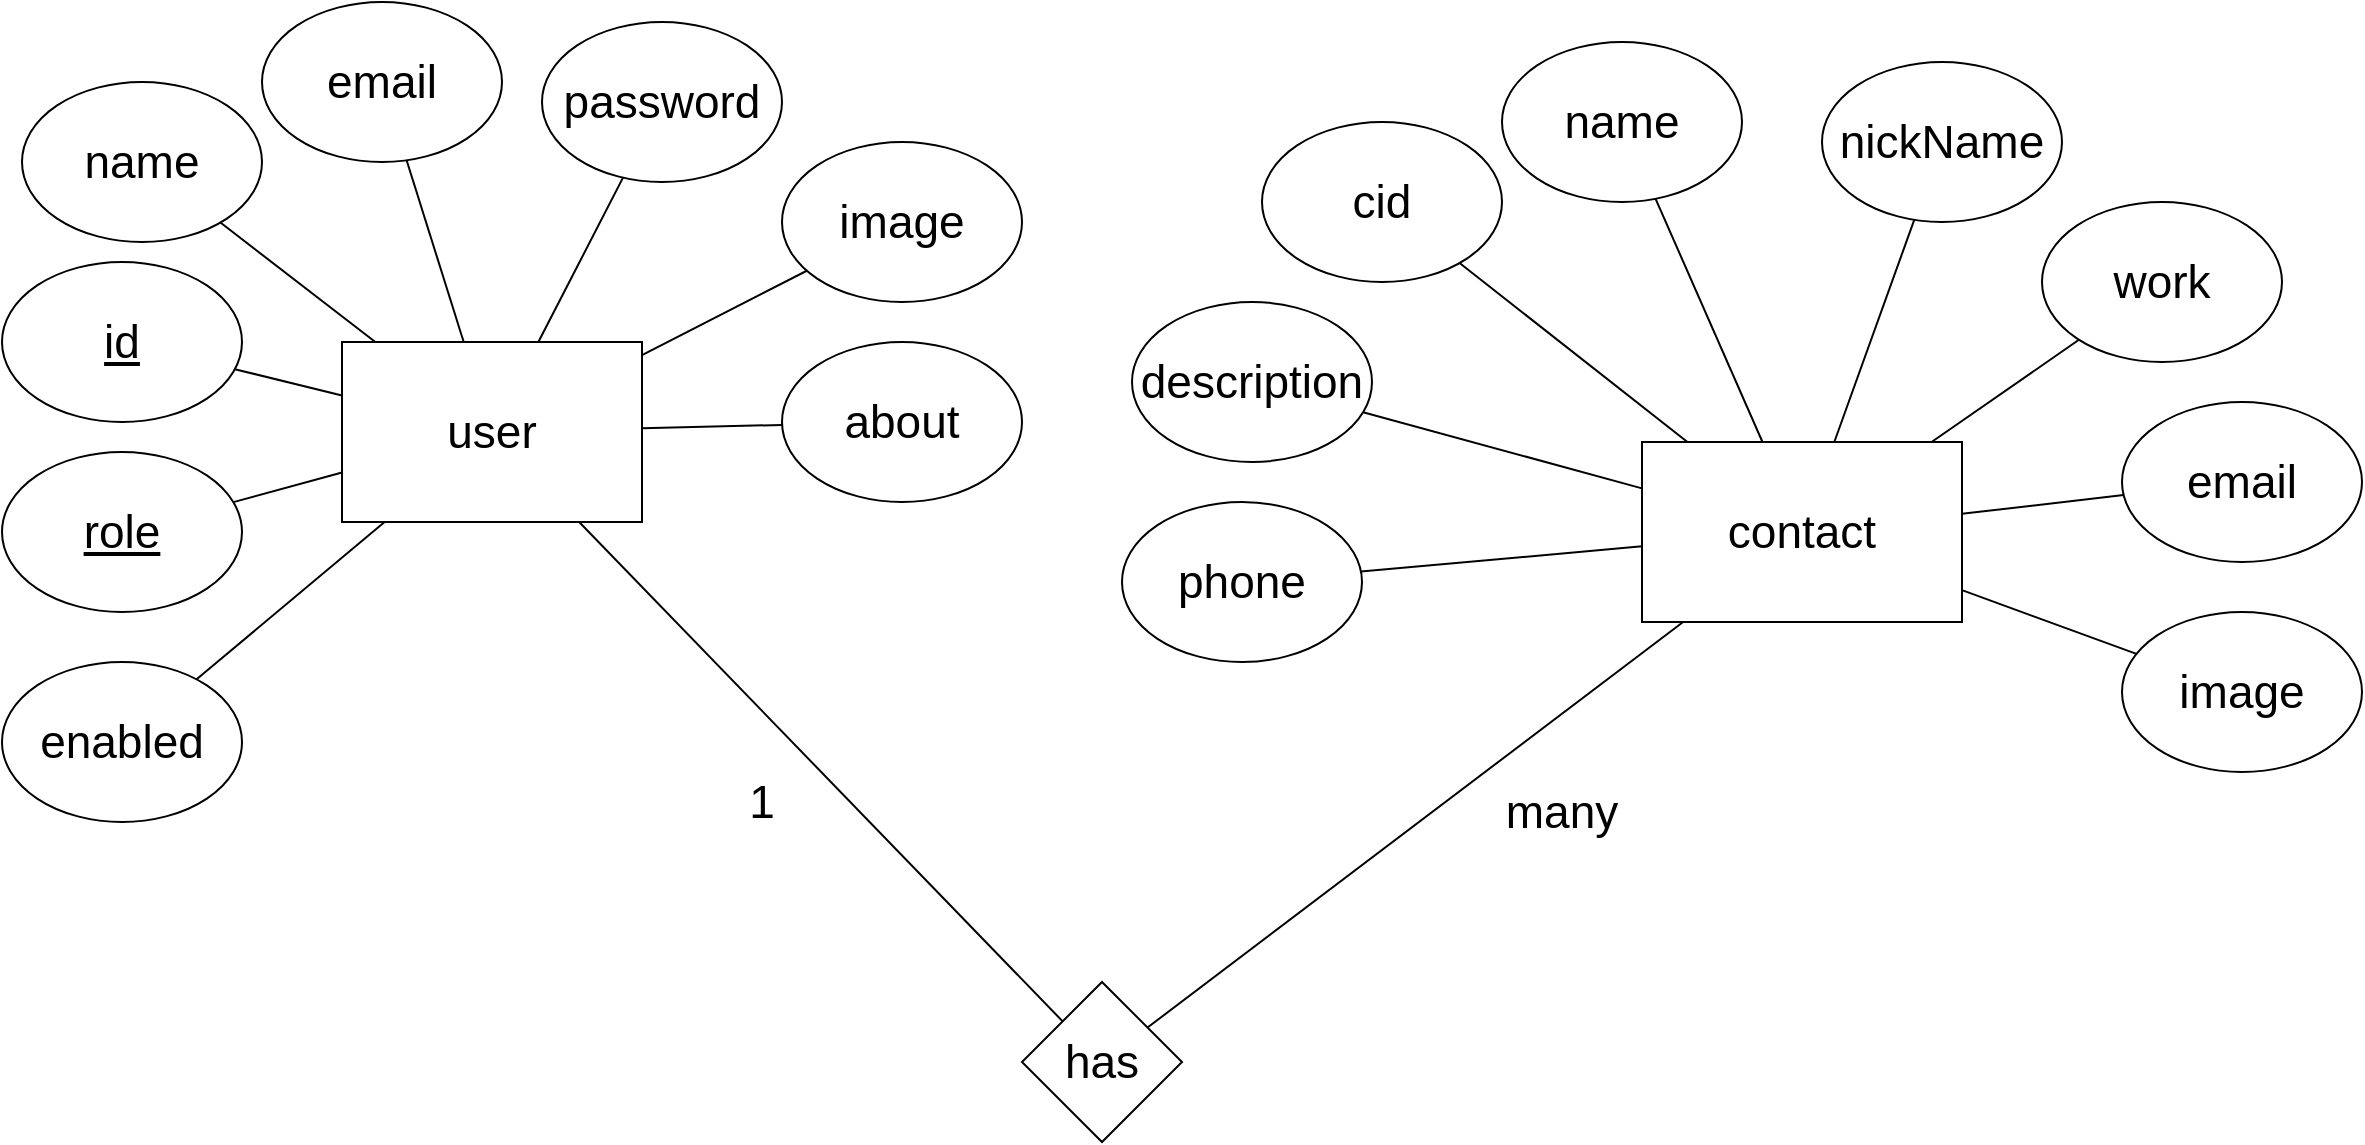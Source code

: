 <mxfile version="20.3.6" type="github"><diagram id="dZSSZBTNwmrf5PQ2tbfN" name="Page-1"><mxGraphModel dx="1893" dy="575" grid="1" gridSize="10" guides="1" tooltips="1" connect="1" arrows="1" fold="1" page="1" pageScale="1" pageWidth="850" pageHeight="1100" math="0" shadow="0"><root><mxCell id="0"/><mxCell id="1" parent="0"/><mxCell id="JAU_uyez8EfuOgZc9QtH-1" value="&lt;font style=&quot;font-size: 23px;&quot;&gt;user&lt;/font&gt;" style="rounded=0;whiteSpace=wrap;html=1;" vertex="1" parent="1"><mxGeometry x="-30" y="170" width="150" height="90" as="geometry"/></mxCell><mxCell id="JAU_uyez8EfuOgZc9QtH-2" value="contact" style="rounded=0;whiteSpace=wrap;html=1;fontSize=23;" vertex="1" parent="1"><mxGeometry x="620" y="220" width="160" height="90" as="geometry"/></mxCell><mxCell id="JAU_uyez8EfuOgZc9QtH-3" value="&lt;u&gt;id&lt;/u&gt;" style="ellipse;whiteSpace=wrap;html=1;fontSize=23;" vertex="1" parent="1"><mxGeometry x="-200" y="130" width="120" height="80" as="geometry"/></mxCell><mxCell id="JAU_uyez8EfuOgZc9QtH-4" value="name" style="ellipse;whiteSpace=wrap;html=1;fontSize=23;" vertex="1" parent="1"><mxGeometry x="-190" y="40" width="120" height="80" as="geometry"/></mxCell><mxCell id="JAU_uyez8EfuOgZc9QtH-5" value="email" style="ellipse;whiteSpace=wrap;html=1;fontSize=23;direction=west;" vertex="1" parent="1"><mxGeometry x="-70" width="120" height="80" as="geometry"/></mxCell><mxCell id="JAU_uyez8EfuOgZc9QtH-8" value="password" style="ellipse;whiteSpace=wrap;html=1;fontSize=23;" vertex="1" parent="1"><mxGeometry x="70" y="10" width="120" height="80" as="geometry"/></mxCell><mxCell id="JAU_uyez8EfuOgZc9QtH-9" value="image" style="ellipse;whiteSpace=wrap;html=1;fontSize=23;" vertex="1" parent="1"><mxGeometry x="190" y="70" width="120" height="80" as="geometry"/></mxCell><mxCell id="JAU_uyez8EfuOgZc9QtH-10" value="about" style="ellipse;whiteSpace=wrap;html=1;fontSize=23;" vertex="1" parent="1"><mxGeometry x="190" y="170" width="120" height="80" as="geometry"/></mxCell><mxCell id="JAU_uyez8EfuOgZc9QtH-11" value="&lt;u&gt;role&lt;/u&gt;" style="ellipse;whiteSpace=wrap;html=1;fontSize=23;" vertex="1" parent="1"><mxGeometry x="-200" y="225" width="120" height="80" as="geometry"/></mxCell><mxCell id="JAU_uyez8EfuOgZc9QtH-13" value="enabled" style="ellipse;whiteSpace=wrap;html=1;fontSize=23;" vertex="1" parent="1"><mxGeometry x="-200" y="330" width="120" height="80" as="geometry"/></mxCell><mxCell id="JAU_uyez8EfuOgZc9QtH-14" value="" style="endArrow=none;html=1;rounded=0;fontSize=23;" edge="1" parent="1" source="JAU_uyez8EfuOgZc9QtH-4" target="JAU_uyez8EfuOgZc9QtH-1"><mxGeometry width="50" height="50" relative="1" as="geometry"><mxPoint x="240" y="320" as="sourcePoint"/><mxPoint x="290" y="270" as="targetPoint"/></mxGeometry></mxCell><mxCell id="JAU_uyez8EfuOgZc9QtH-18" value="" style="endArrow=none;html=1;rounded=0;fontSize=23;" edge="1" parent="1" source="JAU_uyez8EfuOgZc9QtH-1" target="JAU_uyez8EfuOgZc9QtH-5"><mxGeometry width="50" height="50" relative="1" as="geometry"><mxPoint x="240" y="320" as="sourcePoint"/><mxPoint x="290" y="270" as="targetPoint"/></mxGeometry></mxCell><mxCell id="JAU_uyez8EfuOgZc9QtH-29" value="" style="endArrow=none;html=1;rounded=0;fontSize=23;" edge="1" parent="1" source="JAU_uyez8EfuOgZc9QtH-1" target="JAU_uyez8EfuOgZc9QtH-8"><mxGeometry width="50" height="50" relative="1" as="geometry"><mxPoint x="128.557" y="125.43" as="sourcePoint"/><mxPoint x="100.004" y="34.58" as="targetPoint"/></mxGeometry></mxCell><mxCell id="JAU_uyez8EfuOgZc9QtH-32" value="" style="endArrow=none;html=1;rounded=0;fontSize=23;" edge="1" parent="1" source="JAU_uyez8EfuOgZc9QtH-1" target="JAU_uyez8EfuOgZc9QtH-9"><mxGeometry width="50" height="50" relative="1" as="geometry"><mxPoint x="78.182" y="180" as="sourcePoint"/><mxPoint x="120.511" y="97.831" as="targetPoint"/></mxGeometry></mxCell><mxCell id="JAU_uyez8EfuOgZc9QtH-33" value="" style="endArrow=none;html=1;rounded=0;fontSize=23;" edge="1" parent="1" source="JAU_uyez8EfuOgZc9QtH-1" target="JAU_uyez8EfuOgZc9QtH-10"><mxGeometry width="50" height="50" relative="1" as="geometry"><mxPoint x="130" y="186.585" as="sourcePoint"/><mxPoint x="212.421" y="144.37" as="targetPoint"/></mxGeometry></mxCell><mxCell id="JAU_uyez8EfuOgZc9QtH-34" value="" style="endArrow=none;html=1;rounded=0;fontSize=23;" edge="1" parent="1" source="JAU_uyez8EfuOgZc9QtH-3" target="JAU_uyez8EfuOgZc9QtH-1"><mxGeometry width="50" height="50" relative="1" as="geometry"><mxPoint x="-89.997" y="160.339" as="sourcePoint"/><mxPoint x="-12.433" y="220" as="targetPoint"/></mxGeometry></mxCell><mxCell id="JAU_uyez8EfuOgZc9QtH-35" value="" style="endArrow=none;html=1;rounded=0;fontSize=23;" edge="1" parent="1" source="JAU_uyez8EfuOgZc9QtH-11" target="JAU_uyez8EfuOgZc9QtH-1"><mxGeometry width="50" height="50" relative="1" as="geometry"><mxPoint x="-73.449" y="193.367" as="sourcePoint"/><mxPoint x="-20" y="206.757" as="targetPoint"/></mxGeometry></mxCell><mxCell id="JAU_uyez8EfuOgZc9QtH-36" value="" style="endArrow=none;html=1;rounded=0;fontSize=23;" edge="1" parent="1" source="JAU_uyez8EfuOgZc9QtH-13" target="JAU_uyez8EfuOgZc9QtH-1"><mxGeometry width="50" height="50" relative="1" as="geometry"><mxPoint x="-70.004" y="330.0" as="sourcePoint"/><mxPoint x="-15.8" y="314.98" as="targetPoint"/></mxGeometry></mxCell><mxCell id="JAU_uyez8EfuOgZc9QtH-37" value="cid" style="ellipse;whiteSpace=wrap;html=1;fontSize=23;" vertex="1" parent="1"><mxGeometry x="430" y="60" width="120" height="80" as="geometry"/></mxCell><mxCell id="JAU_uyez8EfuOgZc9QtH-38" value="name" style="ellipse;whiteSpace=wrap;html=1;fontSize=23;" vertex="1" parent="1"><mxGeometry x="550" y="20" width="120" height="80" as="geometry"/></mxCell><mxCell id="JAU_uyez8EfuOgZc9QtH-39" value="nickName" style="ellipse;whiteSpace=wrap;html=1;fontSize=23;" vertex="1" parent="1"><mxGeometry x="710" y="30" width="120" height="80" as="geometry"/></mxCell><mxCell id="JAU_uyez8EfuOgZc9QtH-40" value="work" style="ellipse;whiteSpace=wrap;html=1;fontSize=23;" vertex="1" parent="1"><mxGeometry x="820" y="100" width="120" height="80" as="geometry"/></mxCell><mxCell id="JAU_uyez8EfuOgZc9QtH-41" value="email" style="ellipse;whiteSpace=wrap;html=1;fontSize=23;" vertex="1" parent="1"><mxGeometry x="860" y="200" width="120" height="80" as="geometry"/></mxCell><mxCell id="JAU_uyez8EfuOgZc9QtH-42" value="image" style="ellipse;whiteSpace=wrap;html=1;fontSize=23;" vertex="1" parent="1"><mxGeometry x="860" y="305" width="120" height="80" as="geometry"/></mxCell><mxCell id="JAU_uyez8EfuOgZc9QtH-43" value="description" style="ellipse;whiteSpace=wrap;html=1;fontSize=23;" vertex="1" parent="1"><mxGeometry x="365" y="150" width="120" height="80" as="geometry"/></mxCell><mxCell id="JAU_uyez8EfuOgZc9QtH-44" value="phone" style="ellipse;whiteSpace=wrap;html=1;fontSize=23;" vertex="1" parent="1"><mxGeometry x="360" y="250" width="120" height="80" as="geometry"/></mxCell><mxCell id="JAU_uyez8EfuOgZc9QtH-47" value="" style="endArrow=none;html=1;rounded=0;fontSize=23;" edge="1" parent="1" source="JAU_uyez8EfuOgZc9QtH-44" target="JAU_uyez8EfuOgZc9QtH-2"><mxGeometry width="50" height="50" relative="1" as="geometry"><mxPoint x="640" y="320" as="sourcePoint"/><mxPoint x="690" y="270" as="targetPoint"/></mxGeometry></mxCell><mxCell id="JAU_uyez8EfuOgZc9QtH-50" value="" style="endArrow=none;html=1;rounded=0;fontSize=23;" edge="1" parent="1" source="JAU_uyez8EfuOgZc9QtH-43" target="JAU_uyez8EfuOgZc9QtH-2"><mxGeometry width="50" height="50" relative="1" as="geometry"><mxPoint x="489.518" y="294.941" as="sourcePoint"/><mxPoint x="630" y="282.143" as="targetPoint"/></mxGeometry></mxCell><mxCell id="JAU_uyez8EfuOgZc9QtH-51" value="" style="endArrow=none;html=1;rounded=0;fontSize=23;" edge="1" parent="1" source="JAU_uyez8EfuOgZc9QtH-37" target="JAU_uyez8EfuOgZc9QtH-2"><mxGeometry width="50" height="50" relative="1" as="geometry"><mxPoint x="490.56" y="215.101" as="sourcePoint"/><mxPoint x="630" y="253.182" as="targetPoint"/></mxGeometry></mxCell><mxCell id="JAU_uyez8EfuOgZc9QtH-52" value="" style="endArrow=none;html=1;rounded=0;fontSize=23;" edge="1" parent="1" source="JAU_uyez8EfuOgZc9QtH-38" target="JAU_uyez8EfuOgZc9QtH-2"><mxGeometry width="50" height="50" relative="1" as="geometry"><mxPoint x="538.711" y="140.561" as="sourcePoint"/><mxPoint x="660" y="240" as="targetPoint"/></mxGeometry></mxCell><mxCell id="JAU_uyez8EfuOgZc9QtH-53" value="" style="endArrow=none;html=1;rounded=0;fontSize=23;" edge="1" parent="1" source="JAU_uyez8EfuOgZc9QtH-39" target="JAU_uyez8EfuOgZc9QtH-2"><mxGeometry width="50" height="50" relative="1" as="geometry"><mxPoint x="636.8" y="108.4" as="sourcePoint"/><mxPoint x="690.244" y="230" as="targetPoint"/></mxGeometry></mxCell><mxCell id="JAU_uyez8EfuOgZc9QtH-54" value="" style="endArrow=none;html=1;rounded=0;fontSize=23;" edge="1" parent="1" source="JAU_uyez8EfuOgZc9QtH-40" target="JAU_uyez8EfuOgZc9QtH-2"><mxGeometry width="50" height="50" relative="1" as="geometry"><mxPoint x="766.243" y="118.934" as="sourcePoint"/><mxPoint x="726.154" y="230" as="targetPoint"/></mxGeometry></mxCell><mxCell id="JAU_uyez8EfuOgZc9QtH-55" value="" style="endArrow=none;html=1;rounded=0;fontSize=23;" edge="1" parent="1" source="JAU_uyez8EfuOgZc9QtH-41" target="JAU_uyez8EfuOgZc9QtH-2"><mxGeometry width="50" height="50" relative="1" as="geometry"><mxPoint x="848.486" y="178.88" as="sourcePoint"/><mxPoint x="774.8" y="230" as="targetPoint"/></mxGeometry></mxCell><mxCell id="JAU_uyez8EfuOgZc9QtH-56" value="" style="endArrow=none;html=1;rounded=0;fontSize=23;" edge="1" parent="1" source="JAU_uyez8EfuOgZc9QtH-42" target="JAU_uyez8EfuOgZc9QtH-2"><mxGeometry width="50" height="50" relative="1" as="geometry"><mxPoint x="870.76" y="256.347" as="sourcePoint"/><mxPoint x="790" y="265.909" as="targetPoint"/></mxGeometry></mxCell><mxCell id="JAU_uyez8EfuOgZc9QtH-57" value="has" style="rhombus;whiteSpace=wrap;html=1;fontSize=23;" vertex="1" parent="1"><mxGeometry x="310" y="490" width="80" height="80" as="geometry"/></mxCell><mxCell id="JAU_uyez8EfuOgZc9QtH-58" value="" style="endArrow=none;html=1;rounded=0;fontSize=23;" edge="1" parent="1" source="JAU_uyez8EfuOgZc9QtH-1" target="JAU_uyez8EfuOgZc9QtH-57"><mxGeometry width="50" height="50" relative="1" as="geometry"><mxPoint x="380" y="320" as="sourcePoint"/><mxPoint x="430" y="270" as="targetPoint"/></mxGeometry></mxCell><mxCell id="JAU_uyez8EfuOgZc9QtH-59" value="" style="endArrow=none;html=1;rounded=0;fontSize=23;" edge="1" parent="1" source="JAU_uyez8EfuOgZc9QtH-57" target="JAU_uyez8EfuOgZc9QtH-2"><mxGeometry width="50" height="50" relative="1" as="geometry"><mxPoint x="107.66" y="270" as="sourcePoint"/><mxPoint x="308.431" y="441.569" as="targetPoint"/></mxGeometry></mxCell><mxCell id="JAU_uyez8EfuOgZc9QtH-60" value="1" style="text;html=1;strokeColor=none;fillColor=none;align=center;verticalAlign=middle;whiteSpace=wrap;rounded=0;fontSize=23;" vertex="1" parent="1"><mxGeometry x="150" y="385" width="60" height="30" as="geometry"/></mxCell><mxCell id="JAU_uyez8EfuOgZc9QtH-61" value="many" style="text;html=1;strokeColor=none;fillColor=none;align=center;verticalAlign=middle;whiteSpace=wrap;rounded=0;fontSize=23;" vertex="1" parent="1"><mxGeometry x="550" y="390" width="60" height="30" as="geometry"/></mxCell></root></mxGraphModel></diagram></mxfile>
